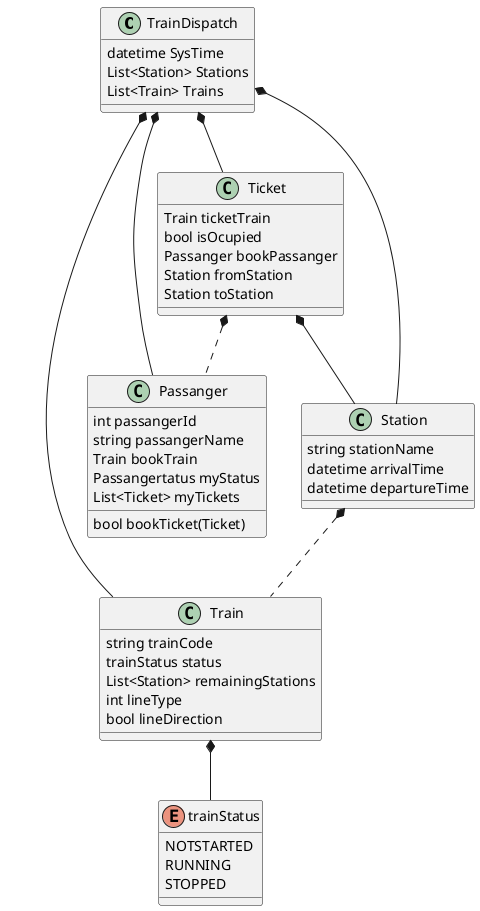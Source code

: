 @startuml
'https://plantuml.com/class-diagram

class TrainDispatch{
datetime SysTime
List<Station> Stations
List<Train> Trains
}

class Train{
 string trainCode
 trainStatus status
 List<Station> remainingStations
 int lineType
 bool lineDirection
' List<Passanger> passangers
}

class Passanger{
int passangerId
string passangerName
Train bookTrain
Passangertatus myStatus
List<Ticket> myTickets

bool bookTicket(Ticket)

}

class Station{
    string stationName
    datetime arrivalTime
    datetime departureTime
}

TrainDispatch *-- Train
TrainDispatch *-- Passanger
TrainDispatch *-- Station

class Ticket{
    Train ticketTrain
'    string ticketType
'    int ticketPrice
    bool isOcupied
    Passanger bookPassanger
    Station fromStation
    Station toStation
}
Station *.. Train
Ticket *-- Station
Ticket *.. Passanger

TrainDispatch *-- Ticket

enum trainStatus{
    '等待发车
    NOTSTARTED
    'train is running
    RUNNING
    'train is stopped
    STOPPED
}

Train *-- trainStatus

@enduml

